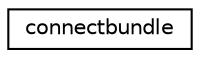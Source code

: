digraph "Graphical Class Hierarchy"
{
  edge [fontname="Helvetica",fontsize="10",labelfontname="Helvetica",labelfontsize="10"];
  node [fontname="Helvetica",fontsize="10",shape=record];
  rankdir="LR";
  Node0 [label="connectbundle",height=0.2,width=0.4,color="black", fillcolor="white", style="filled",URL="$structconnectbundle.html"];
}
